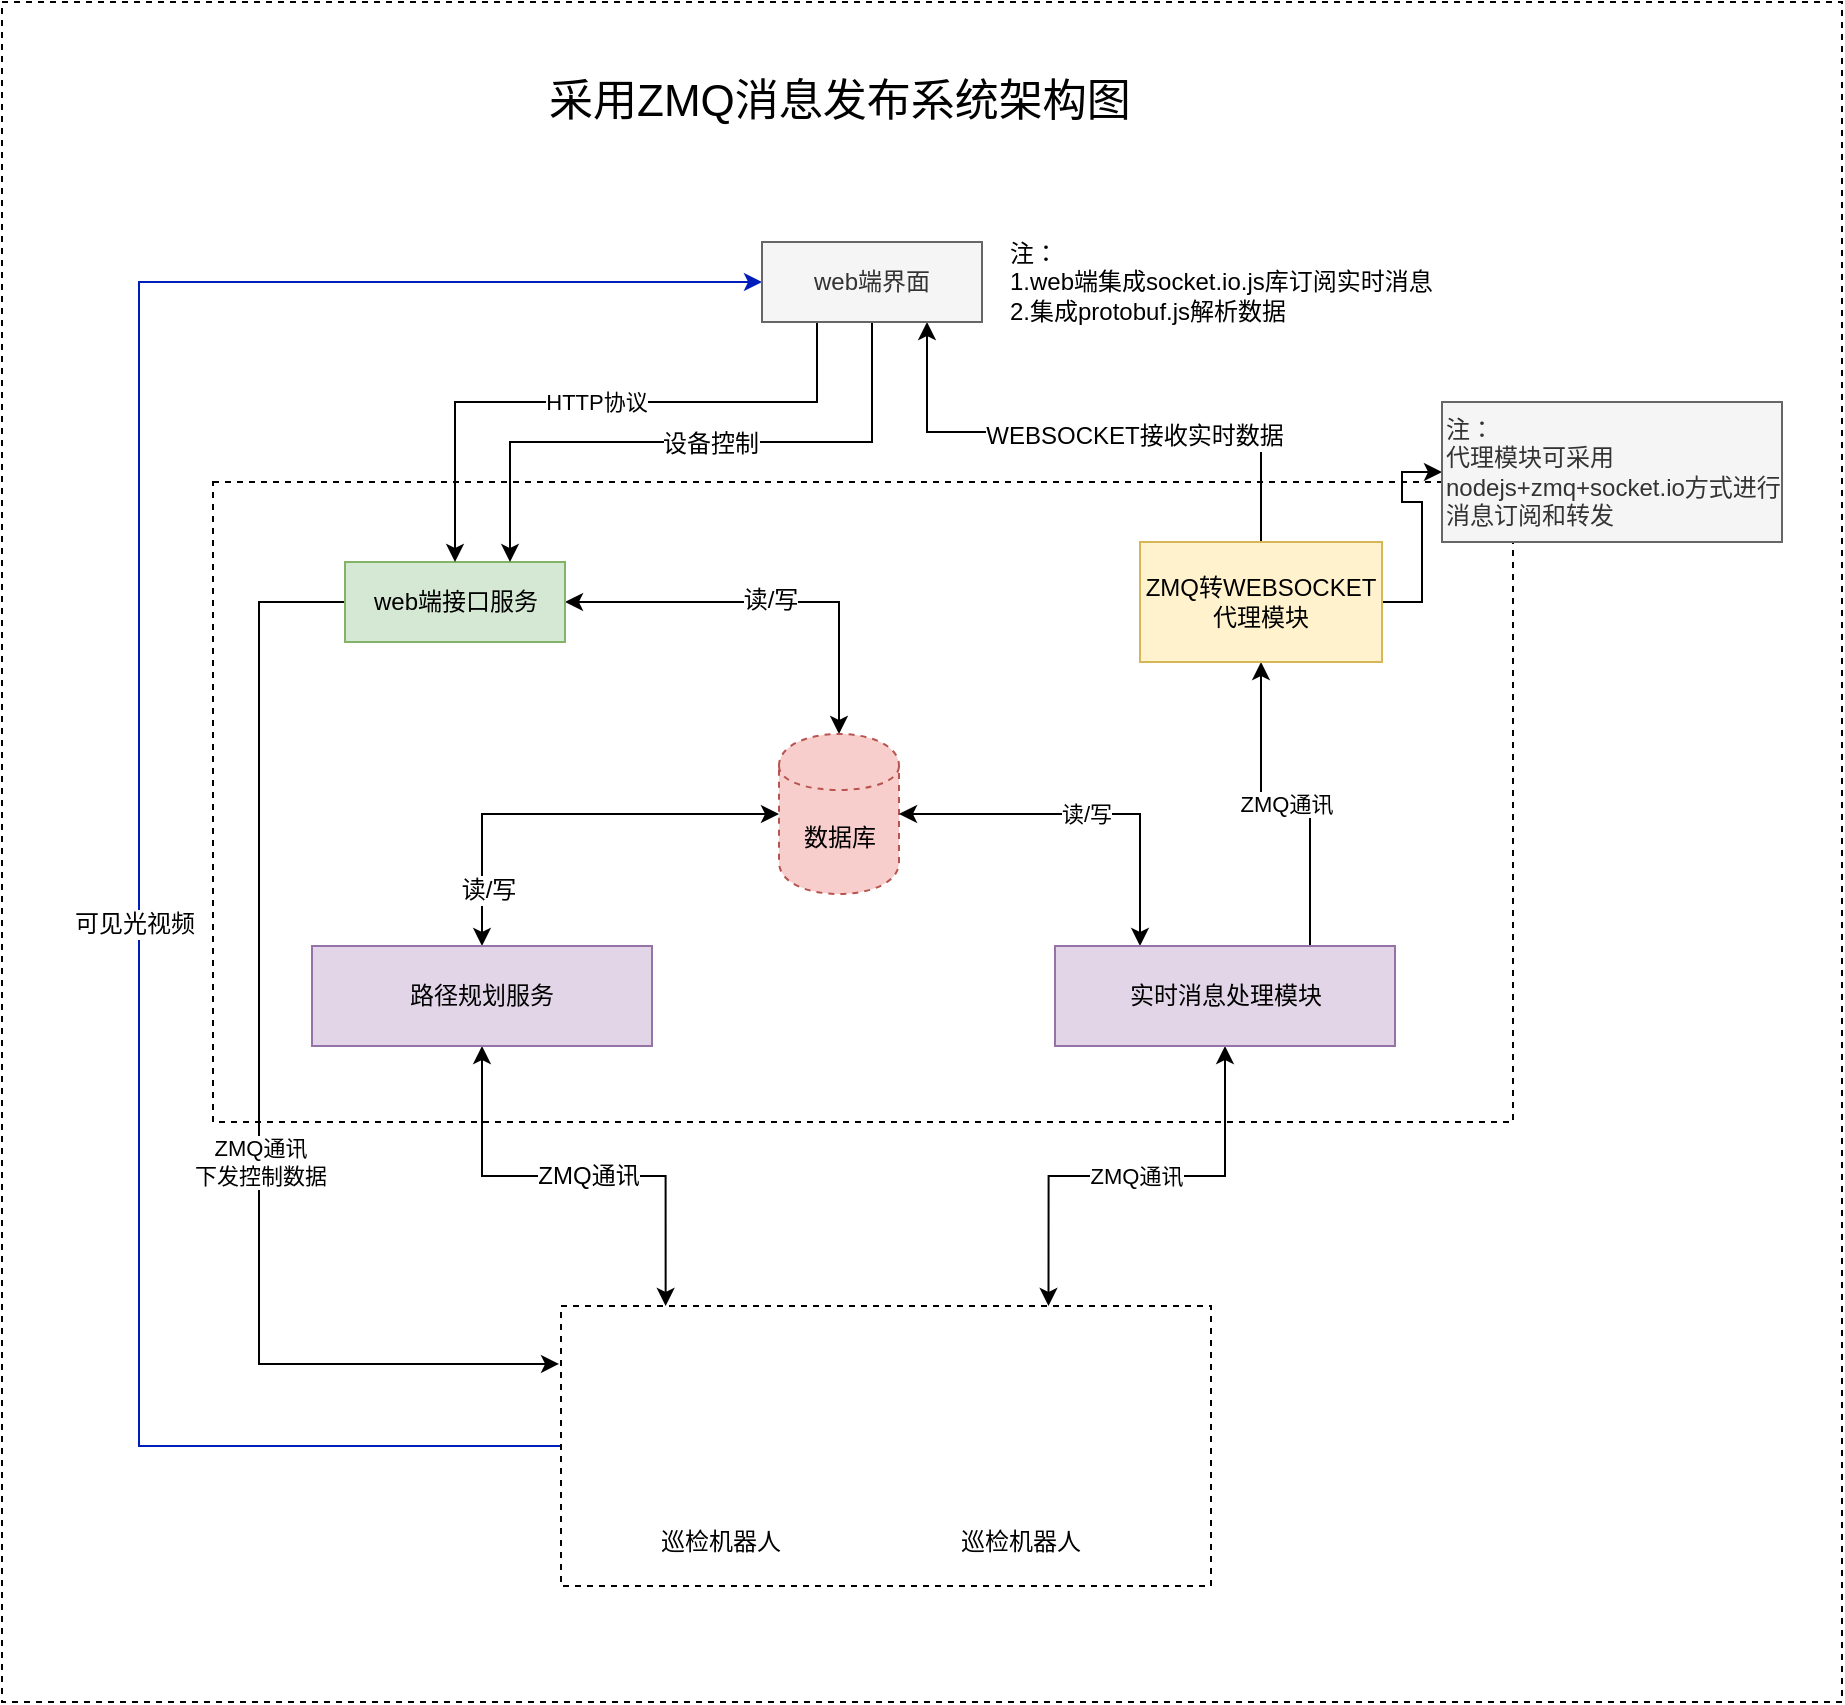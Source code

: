 <mxfile version="11.1.4" type="github"><diagram id="PMFy5uhr8oNW0CpgbZ4c" name="Page-1"><mxGraphModel dx="1426" dy="724" grid="1" gridSize="10" guides="1" tooltips="1" connect="1" arrows="1" fold="1" page="1" pageScale="1" pageWidth="827" pageHeight="1169" math="0" shadow="0"><root><mxCell id="0"/><mxCell id="1" parent="0"/><mxCell id="f2yREIvLSWxIbtqtdsDa-39" value="" style="rounded=0;whiteSpace=wrap;html=1;dashed=1;" parent="1" vertex="1"><mxGeometry x="10" y="40" width="920" height="850" as="geometry"/></mxCell><mxCell id="f2yREIvLSWxIbtqtdsDa-14" value="" style="rounded=0;whiteSpace=wrap;html=1;dashed=1;" parent="1" vertex="1"><mxGeometry x="115.5" y="280" width="650" height="320" as="geometry"/></mxCell><mxCell id="f2yREIvLSWxIbtqtdsDa-28" style="edgeStyle=orthogonalEdgeStyle;rounded=0;orthogonalLoop=1;jettySize=auto;html=1;exitX=1;exitY=0.5;exitDx=0;exitDy=0;startArrow=classic;startFill=1;endArrow=classic;endFill=1;" parent="1" source="f2yREIvLSWxIbtqtdsDa-1" target="f2yREIvLSWxIbtqtdsDa-20" edge="1"><mxGeometry relative="1" as="geometry"/></mxCell><mxCell id="f2yREIvLSWxIbtqtdsDa-29" value="读/写" style="text;html=1;resizable=0;points=[];align=center;verticalAlign=middle;labelBackgroundColor=#ffffff;" parent="f2yREIvLSWxIbtqtdsDa-28" vertex="1" connectable="0"><mxGeometry x="0.005" y="1" relative="1" as="geometry"><mxPoint as="offset"/></mxGeometry></mxCell><mxCell id="f2yREIvLSWxIbtqtdsDa-36" value="ZMQ通讯&lt;br&gt;下发控制数据" style="edgeStyle=orthogonalEdgeStyle;rounded=0;orthogonalLoop=1;jettySize=auto;html=1;exitX=-0.003;exitY=0.207;exitDx=0;exitDy=0;startArrow=classic;startFill=1;endArrow=none;endFill=0;entryX=0;entryY=0.5;entryDx=0;entryDy=0;exitPerimeter=0;" parent="1" source="f2yREIvLSWxIbtqtdsDa-5" target="f2yREIvLSWxIbtqtdsDa-1" edge="1"><mxGeometry x="-0.477" y="-101" relative="1" as="geometry"><mxPoint x="278.5" y="721" as="sourcePoint"/><Array as="points"><mxPoint x="138.5" y="721"/><mxPoint x="138.5" y="340"/></Array><mxPoint x="-101" y="-101" as="offset"/></mxGeometry></mxCell><mxCell id="f2yREIvLSWxIbtqtdsDa-1" value="web端接口服务" style="whiteSpace=wrap;html=1;fillColor=#d5e8d4;strokeColor=#82b366;" parent="1" vertex="1"><mxGeometry x="181.5" y="320" width="110" height="40" as="geometry"/></mxCell><mxCell id="f2yREIvLSWxIbtqtdsDa-27" value="ZMQ通讯" style="edgeStyle=orthogonalEdgeStyle;rounded=0;orthogonalLoop=1;jettySize=auto;html=1;exitX=0.5;exitY=1;exitDx=0;exitDy=0;entryX=0.75;entryY=0;entryDx=0;entryDy=0;startArrow=classic;startFill=1;endArrow=none;endFill=0;" parent="1" source="f2yREIvLSWxIbtqtdsDa-2" target="f2yREIvLSWxIbtqtdsDa-23" edge="1"><mxGeometry relative="1" as="geometry"/></mxCell><mxCell id="f2yREIvLSWxIbtqtdsDa-31" style="edgeStyle=orthogonalEdgeStyle;rounded=0;orthogonalLoop=1;jettySize=auto;html=1;exitX=0.5;exitY=0;exitDx=0;exitDy=0;entryX=0.75;entryY=1;entryDx=0;entryDy=0;startArrow=none;startFill=0;endArrow=classic;endFill=1;" parent="1" source="f2yREIvLSWxIbtqtdsDa-2" target="f2yREIvLSWxIbtqtdsDa-30" edge="1"><mxGeometry relative="1" as="geometry"/></mxCell><mxCell id="f2yREIvLSWxIbtqtdsDa-32" value="WEBSOCKET接收实时数据" style="text;html=1;resizable=0;points=[];align=center;verticalAlign=middle;labelBackgroundColor=#ffffff;" parent="f2yREIvLSWxIbtqtdsDa-31" vertex="1" connectable="0"><mxGeometry x="-0.145" y="2" relative="1" as="geometry"><mxPoint as="offset"/></mxGeometry></mxCell><mxCell id="L2L_QzPhBE5zJQAKDlYj-8" style="edgeStyle=orthogonalEdgeStyle;rounded=0;orthogonalLoop=1;jettySize=auto;html=1;exitX=1;exitY=0.5;exitDx=0;exitDy=0;" edge="1" parent="1" source="f2yREIvLSWxIbtqtdsDa-2" target="L2L_QzPhBE5zJQAKDlYj-7"><mxGeometry relative="1" as="geometry"/></mxCell><mxCell id="f2yREIvLSWxIbtqtdsDa-2" value="ZMQ转WEBSOCKET代理模块" style="whiteSpace=wrap;html=1;fillColor=#fff2cc;strokeColor=#d6b656;align=center;" parent="1" vertex="1"><mxGeometry x="579" y="310" width="121" height="60" as="geometry"/></mxCell><mxCell id="f2yREIvLSWxIbtqtdsDa-12" style="edgeStyle=orthogonalEdgeStyle;rounded=0;orthogonalLoop=1;jettySize=auto;html=1;exitX=0.5;exitY=1;exitDx=0;exitDy=0;entryX=0.161;entryY=0;entryDx=0;entryDy=0;entryPerimeter=0;startArrow=classic;startFill=1;" parent="1" source="f2yREIvLSWxIbtqtdsDa-4" target="f2yREIvLSWxIbtqtdsDa-5" edge="1"><mxGeometry relative="1" as="geometry"/></mxCell><mxCell id="f2yREIvLSWxIbtqtdsDa-13" value="ZMQ通讯" style="text;html=1;resizable=0;points=[];align=center;verticalAlign=middle;labelBackgroundColor=#ffffff;" parent="f2yREIvLSWxIbtqtdsDa-12" vertex="1" connectable="0"><mxGeometry x="0.061" relative="1" as="geometry"><mxPoint as="offset"/></mxGeometry></mxCell><mxCell id="f2yREIvLSWxIbtqtdsDa-21" style="edgeStyle=orthogonalEdgeStyle;rounded=0;orthogonalLoop=1;jettySize=auto;html=1;exitX=0.5;exitY=0;exitDx=0;exitDy=0;entryX=0;entryY=0.5;entryDx=0;entryDy=0;startArrow=classic;startFill=1;" parent="1" source="f2yREIvLSWxIbtqtdsDa-4" target="f2yREIvLSWxIbtqtdsDa-20" edge="1"><mxGeometry relative="1" as="geometry"/></mxCell><mxCell id="f2yREIvLSWxIbtqtdsDa-22" value="读/写" style="text;html=1;resizable=0;points=[];align=center;verticalAlign=middle;labelBackgroundColor=#ffffff;" parent="f2yREIvLSWxIbtqtdsDa-21" vertex="1" connectable="0"><mxGeometry x="-0.361" y="-38" relative="1" as="geometry"><mxPoint as="offset"/></mxGeometry></mxCell><mxCell id="f2yREIvLSWxIbtqtdsDa-4" value="路径规划服务" style="whiteSpace=wrap;html=1;fillColor=#e1d5e7;strokeColor=#9673a6;" parent="1" vertex="1"><mxGeometry x="165" y="512" width="170" height="50" as="geometry"/></mxCell><mxCell id="f2yREIvLSWxIbtqtdsDa-24" value="ZMQ通讯" style="edgeStyle=orthogonalEdgeStyle;rounded=0;orthogonalLoop=1;jettySize=auto;html=1;exitX=0.75;exitY=0;exitDx=0;exitDy=0;startArrow=classic;startFill=1;" parent="1" source="f2yREIvLSWxIbtqtdsDa-5" target="f2yREIvLSWxIbtqtdsDa-23" edge="1"><mxGeometry relative="1" as="geometry"/></mxCell><mxCell id="f2yREIvLSWxIbtqtdsDa-37" style="edgeStyle=orthogonalEdgeStyle;rounded=0;orthogonalLoop=1;jettySize=auto;html=1;startArrow=none;startFill=0;endArrow=classic;endFill=1;exitX=0;exitY=0.5;exitDx=0;exitDy=0;entryX=0;entryY=0.5;entryDx=0;entryDy=0;fillColor=#0050ef;strokeColor=#001DBC;" parent="1" source="f2yREIvLSWxIbtqtdsDa-5" target="f2yREIvLSWxIbtqtdsDa-30" edge="1"><mxGeometry relative="1" as="geometry"><mxPoint x="358.5" y="242" as="targetPoint"/><mxPoint x="268.5" y="799" as="sourcePoint"/><Array as="points"><mxPoint x="78.5" y="762"/><mxPoint x="78.5" y="180"/></Array></mxGeometry></mxCell><mxCell id="f2yREIvLSWxIbtqtdsDa-38" value="可见光视频" style="text;html=1;resizable=0;points=[];align=center;verticalAlign=middle;labelBackgroundColor=#ffffff;" parent="f2yREIvLSWxIbtqtdsDa-37" vertex="1" connectable="0"><mxGeometry x="-0.144" y="3" relative="1" as="geometry"><mxPoint as="offset"/></mxGeometry></mxCell><mxCell id="f2yREIvLSWxIbtqtdsDa-5" value="" style="rounded=0;whiteSpace=wrap;html=1;dashed=1;" parent="1" vertex="1"><mxGeometry x="289.5" y="692" width="325" height="140" as="geometry"/></mxCell><mxCell id="f2yREIvLSWxIbtqtdsDa-20" value="数据库" style="shape=cylinder;whiteSpace=wrap;html=1;boundedLbl=1;backgroundOutline=1;dashed=1;fillColor=#f8cecc;strokeColor=#b85450;" parent="1" vertex="1"><mxGeometry x="398.5" y="406" width="60" height="80" as="geometry"/></mxCell><mxCell id="f2yREIvLSWxIbtqtdsDa-25" value="读/写" style="edgeStyle=orthogonalEdgeStyle;rounded=0;orthogonalLoop=1;jettySize=auto;html=1;exitX=0.25;exitY=0;exitDx=0;exitDy=0;entryX=1;entryY=0.5;entryDx=0;entryDy=0;startArrow=classic;startFill=1;" parent="1" source="f2yREIvLSWxIbtqtdsDa-23" target="f2yREIvLSWxIbtqtdsDa-20" edge="1"><mxGeometry relative="1" as="geometry"/></mxCell><mxCell id="f2yREIvLSWxIbtqtdsDa-23" value="实时消息处理模块" style="whiteSpace=wrap;html=1;fillColor=#e1d5e7;strokeColor=#9673a6;" parent="1" vertex="1"><mxGeometry x="536.5" y="512" width="170" height="50" as="geometry"/></mxCell><mxCell id="f2yREIvLSWxIbtqtdsDa-33" value="HTTP协议" style="edgeStyle=orthogonalEdgeStyle;rounded=0;orthogonalLoop=1;jettySize=auto;html=1;exitX=0.25;exitY=1;exitDx=0;exitDy=0;entryX=0.5;entryY=0;entryDx=0;entryDy=0;startArrow=none;startFill=0;endArrow=classic;endFill=1;" parent="1" source="f2yREIvLSWxIbtqtdsDa-30" target="f2yREIvLSWxIbtqtdsDa-1" edge="1"><mxGeometry relative="1" as="geometry"><Array as="points"><mxPoint x="417.5" y="240"/><mxPoint x="236.5" y="240"/></Array></mxGeometry></mxCell><mxCell id="f2yREIvLSWxIbtqtdsDa-34" style="edgeStyle=orthogonalEdgeStyle;rounded=0;orthogonalLoop=1;jettySize=auto;html=1;exitX=0.5;exitY=1;exitDx=0;exitDy=0;entryX=0.75;entryY=0;entryDx=0;entryDy=0;startArrow=none;startFill=0;endArrow=classic;endFill=1;" parent="1" source="f2yREIvLSWxIbtqtdsDa-30" target="f2yREIvLSWxIbtqtdsDa-1" edge="1"><mxGeometry relative="1" as="geometry"/></mxCell><mxCell id="f2yREIvLSWxIbtqtdsDa-35" value="设备控制" style="text;html=1;resizable=0;points=[];align=center;verticalAlign=middle;labelBackgroundColor=#ffffff;" parent="f2yREIvLSWxIbtqtdsDa-34" vertex="1" connectable="0"><mxGeometry x="-0.063" y="1" relative="1" as="geometry"><mxPoint as="offset"/></mxGeometry></mxCell><mxCell id="f2yREIvLSWxIbtqtdsDa-30" value="web端界面" style="whiteSpace=wrap;html=1;fillColor=#f5f5f5;strokeColor=#666666;fontColor=#333333;" parent="1" vertex="1"><mxGeometry x="390" y="160" width="110" height="40" as="geometry"/></mxCell><mxCell id="f2yREIvLSWxIbtqtdsDa-40" value="采用ZMQ消息发布系统架构图" style="text;html=1;strokeColor=none;fillColor=none;align=center;verticalAlign=middle;whiteSpace=wrap;rounded=0;dashed=1;fontSize=22;" parent="1" vertex="1"><mxGeometry x="256.5" y="80" width="344" height="20" as="geometry"/></mxCell><mxCell id="L2L_QzPhBE5zJQAKDlYj-1" value="巡检机器人" style="shape=image;html=1;verticalAlign=top;verticalLabelPosition=bottom;labelBackgroundColor=#ffffff;imageAspect=0;aspect=fixed;image=https://cdn2.iconfinder.com/data/icons/walle/128/basket_full.png" vertex="1" parent="1"><mxGeometry x="330" y="718" width="78" height="78" as="geometry"/></mxCell><mxCell id="L2L_QzPhBE5zJQAKDlYj-2" value="巡检机器人" style="shape=image;html=1;verticalAlign=top;verticalLabelPosition=bottom;labelBackgroundColor=#ffffff;imageAspect=0;aspect=fixed;image=https://cdn2.iconfinder.com/data/icons/walle/128/basket_full.png" vertex="1" parent="1"><mxGeometry x="480" y="718" width="78" height="78" as="geometry"/></mxCell><mxCell id="L2L_QzPhBE5zJQAKDlYj-4" value="注：&lt;br&gt;1.web端集成socket.io.js库订阅实时消息&lt;br&gt;2.集成protobuf.js解析数据" style="text;html=1;resizable=0;autosize=1;align=left;verticalAlign=middle;points=[];fillColor=none;strokeColor=none;rounded=0;" vertex="1" parent="1"><mxGeometry x="511.5" y="155" width="230" height="50" as="geometry"/></mxCell><mxCell id="L2L_QzPhBE5zJQAKDlYj-7" value="注：&lt;br class=&quot;Apple-interchange-newline&quot;&gt;代理模块可采用nodejs+zmq+socket.io方式进行消息订阅和转发" style="text;html=1;strokeColor=#666666;fillColor=#f5f5f5;align=left;verticalAlign=middle;whiteSpace=wrap;rounded=0;fontColor=#333333;" vertex="1" parent="1"><mxGeometry x="730" y="240" width="170" height="70" as="geometry"/></mxCell></root></mxGraphModel></diagram></mxfile>